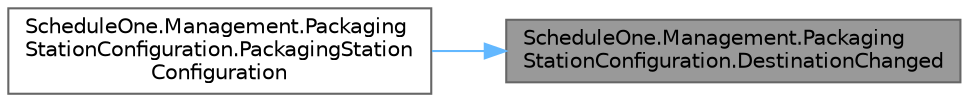 digraph "ScheduleOne.Management.PackagingStationConfiguration.DestinationChanged"
{
 // LATEX_PDF_SIZE
  bgcolor="transparent";
  edge [fontname=Helvetica,fontsize=10,labelfontname=Helvetica,labelfontsize=10];
  node [fontname=Helvetica,fontsize=10,shape=box,height=0.2,width=0.4];
  rankdir="RL";
  Node1 [id="Node000001",label="ScheduleOne.Management.Packaging\lStationConfiguration.DestinationChanged",height=0.2,width=0.4,color="gray40", fillcolor="grey60", style="filled", fontcolor="black",tooltip=" "];
  Node1 -> Node2 [id="edge1_Node000001_Node000002",dir="back",color="steelblue1",style="solid",tooltip=" "];
  Node2 [id="Node000002",label="ScheduleOne.Management.Packaging\lStationConfiguration.PackagingStation\lConfiguration",height=0.2,width=0.4,color="grey40", fillcolor="white", style="filled",URL="$class_schedule_one_1_1_management_1_1_packaging_station_configuration.html#a5caaf730d4699c3a08e416ca571ab828",tooltip=" "];
}
